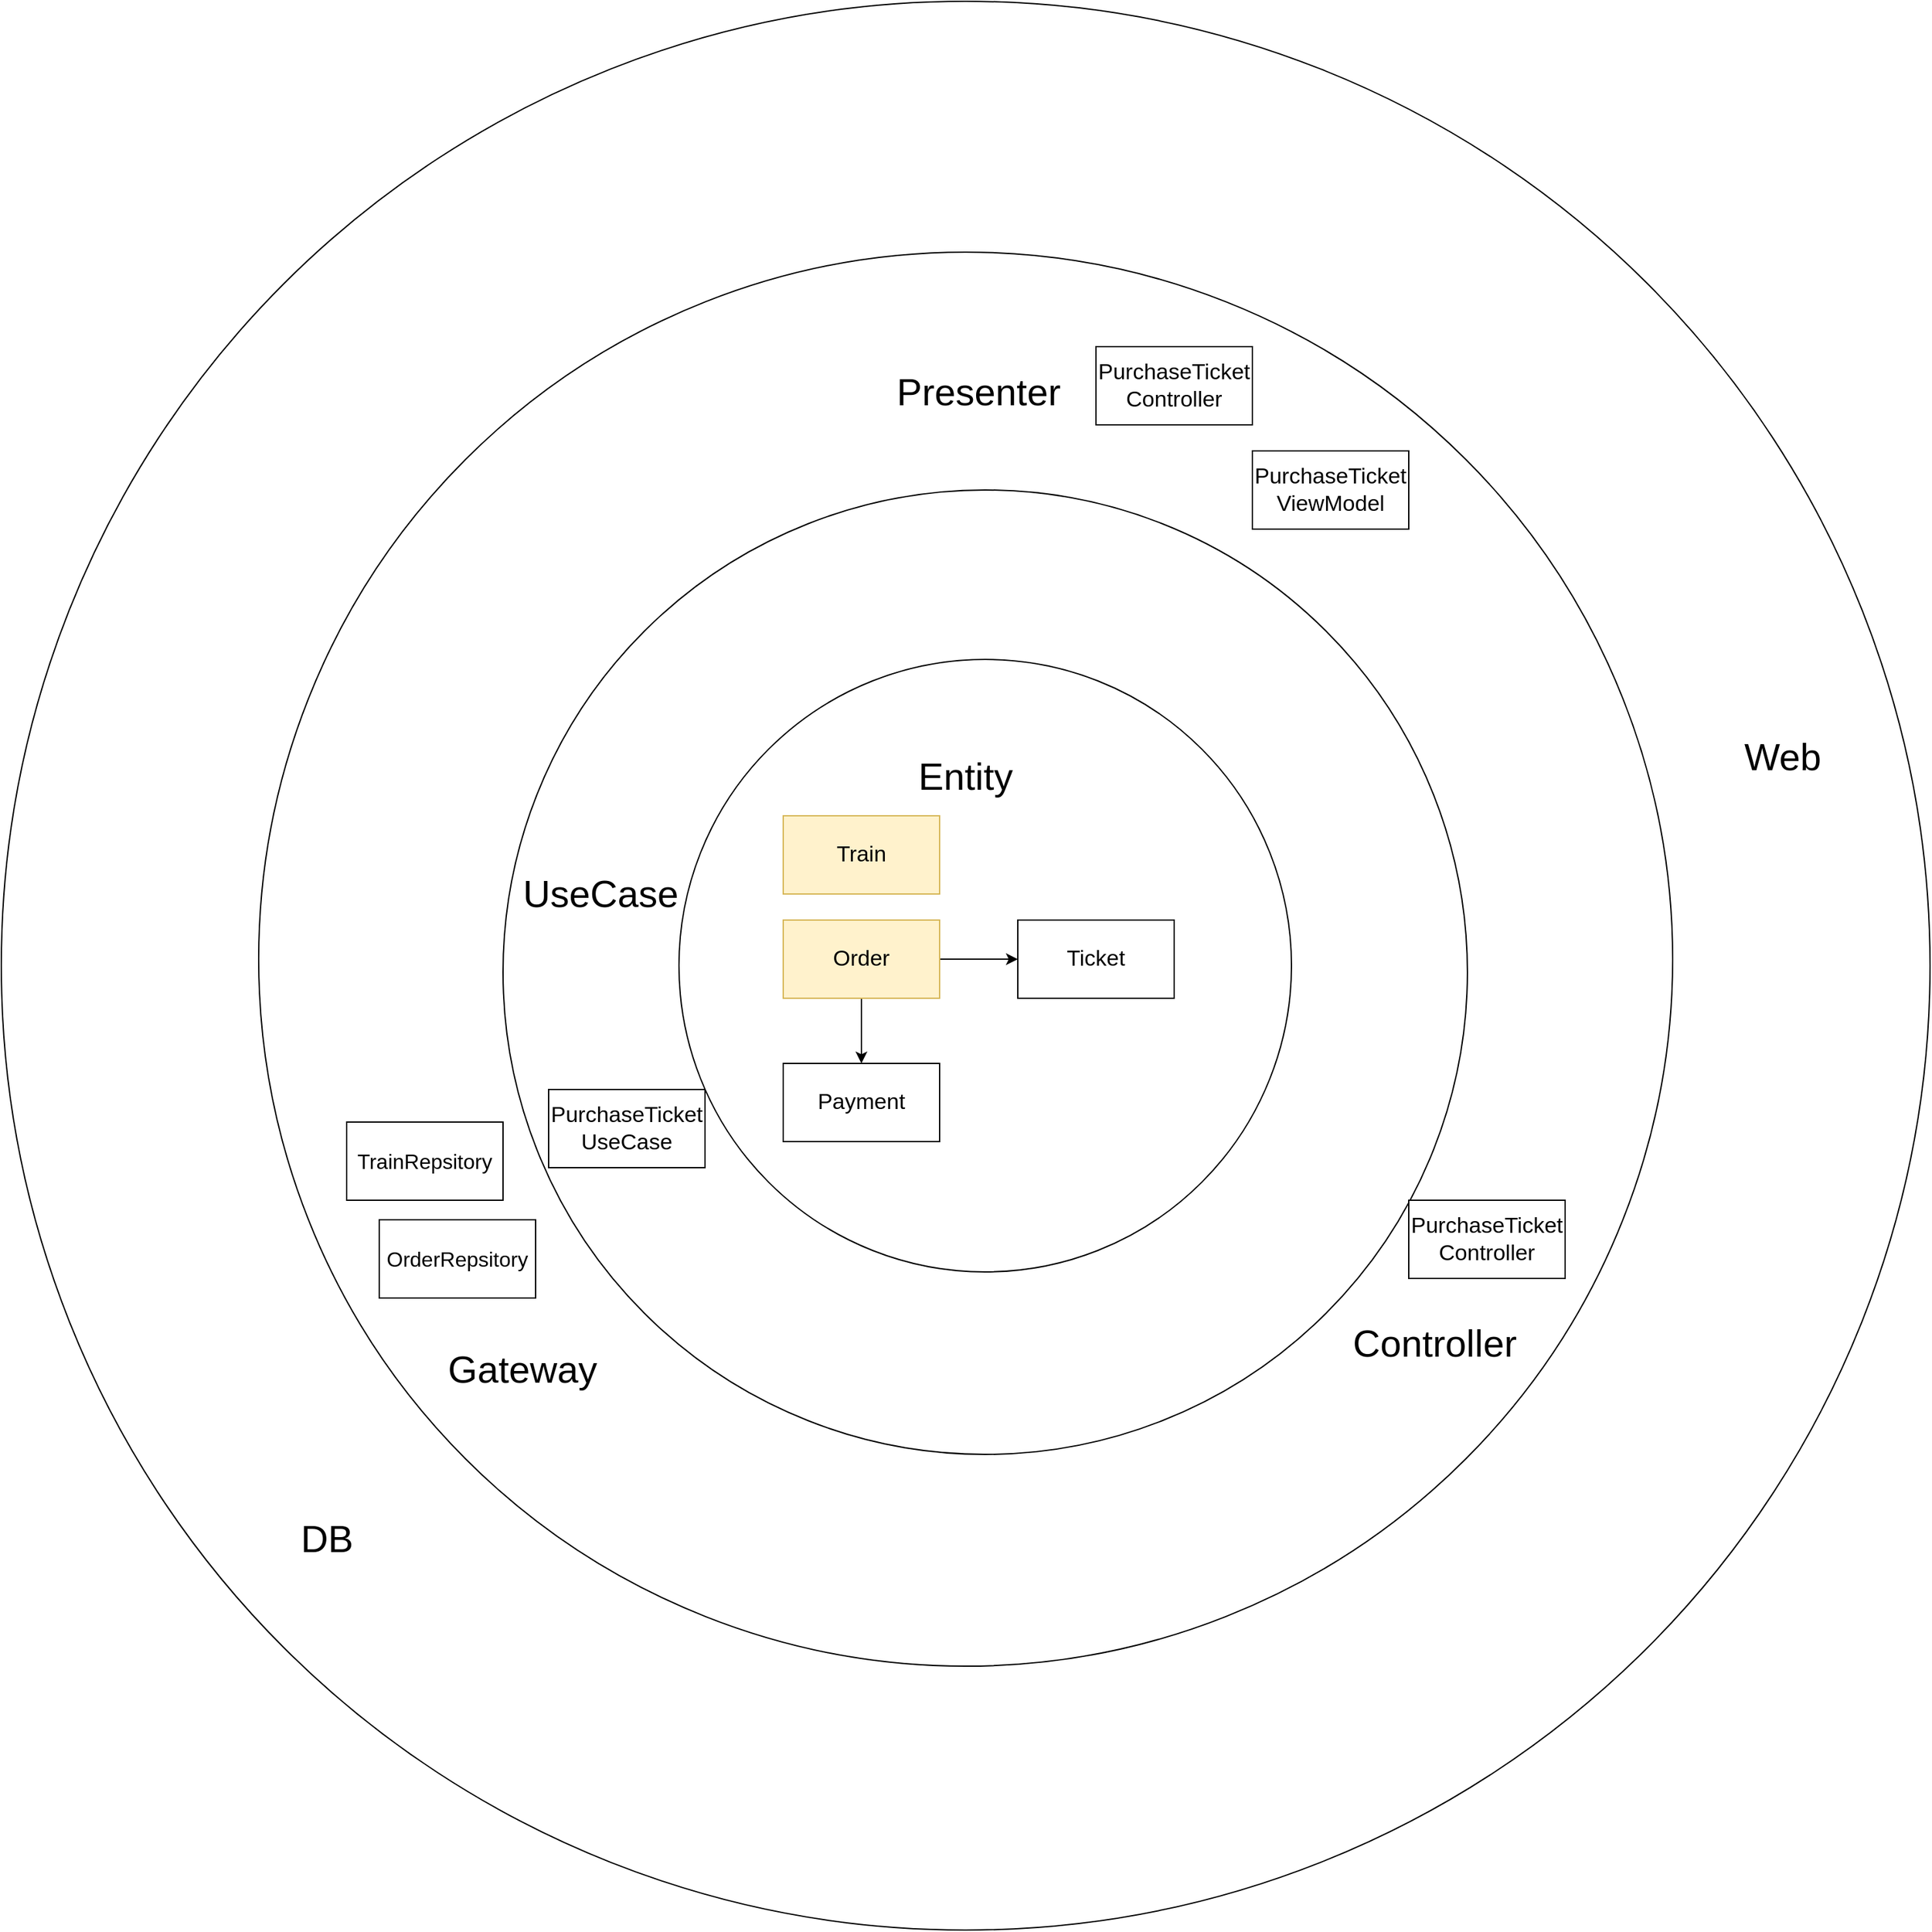 <mxfile version="13.11.0" type="github">
  <diagram id="aH8CXQUUj3t--VkIblzY" name="Page-1">
    <mxGraphModel dx="1381" dy="1471" grid="1" gridSize="10" guides="1" tooltips="1" connect="1" arrows="1" fold="1" page="1" pageScale="1" pageWidth="827" pageHeight="1169" math="0" shadow="0">
      <root>
        <mxCell id="0" />
        <mxCell id="1" parent="0" />
        <mxCell id="bMfVyS6cRSOLJlassMA7-22" value="" style="ellipse;whiteSpace=wrap;html=1;aspect=fixed;" parent="1" vertex="1">
          <mxGeometry x="-520" y="-365" width="1480" height="1480" as="geometry" />
        </mxCell>
        <mxCell id="bMfVyS6cRSOLJlassMA7-18" value="" style="ellipse;whiteSpace=wrap;html=1;aspect=fixed;" parent="1" vertex="1">
          <mxGeometry x="-322.5" y="-172.5" width="1085" height="1085" as="geometry" />
        </mxCell>
        <mxCell id="bMfVyS6cRSOLJlassMA7-9" value="" style="ellipse;whiteSpace=wrap;html=1;aspect=fixed;" parent="1" vertex="1">
          <mxGeometry x="-135" y="10" width="740" height="740" as="geometry" />
        </mxCell>
        <mxCell id="bMfVyS6cRSOLJlassMA7-1" value="" style="ellipse;whiteSpace=wrap;html=1;aspect=fixed;" parent="1" vertex="1">
          <mxGeometry y="140" width="470" height="470" as="geometry" />
        </mxCell>
        <mxCell id="bMfVyS6cRSOLJlassMA7-6" style="edgeStyle=orthogonalEdgeStyle;rounded=0;orthogonalLoop=1;jettySize=auto;html=1;entryX=0;entryY=0.5;entryDx=0;entryDy=0;" parent="1" source="bMfVyS6cRSOLJlassMA7-3" target="bMfVyS6cRSOLJlassMA7-4" edge="1">
          <mxGeometry relative="1" as="geometry" />
        </mxCell>
        <mxCell id="bMfVyS6cRSOLJlassMA7-7" style="edgeStyle=orthogonalEdgeStyle;rounded=0;orthogonalLoop=1;jettySize=auto;html=1;" parent="1" source="bMfVyS6cRSOLJlassMA7-3" target="bMfVyS6cRSOLJlassMA7-5" edge="1">
          <mxGeometry relative="1" as="geometry" />
        </mxCell>
        <mxCell id="bMfVyS6cRSOLJlassMA7-3" value="&lt;font style=&quot;font-size: 17px&quot;&gt;Order&lt;/font&gt;" style="rounded=0;whiteSpace=wrap;html=1;fillColor=#fff2cc;strokeColor=#d6b656;" parent="1" vertex="1">
          <mxGeometry x="80" y="340" width="120" height="60" as="geometry" />
        </mxCell>
        <mxCell id="bMfVyS6cRSOLJlassMA7-4" value="&lt;font style=&quot;font-size: 17px&quot;&gt;Ticket&lt;/font&gt;" style="rounded=0;whiteSpace=wrap;html=1;" parent="1" vertex="1">
          <mxGeometry x="260" y="340" width="120" height="60" as="geometry" />
        </mxCell>
        <mxCell id="bMfVyS6cRSOLJlassMA7-5" value="&lt;font style=&quot;font-size: 17px&quot;&gt;Payment&lt;/font&gt;" style="rounded=0;whiteSpace=wrap;html=1;" parent="1" vertex="1">
          <mxGeometry x="80" y="450" width="120" height="60" as="geometry" />
        </mxCell>
        <mxCell id="bMfVyS6cRSOLJlassMA7-8" value="&lt;font style=&quot;font-size: 29px&quot;&gt;Entity&lt;/font&gt;" style="text;html=1;strokeColor=none;fillColor=none;align=center;verticalAlign=middle;whiteSpace=wrap;rounded=0;" parent="1" vertex="1">
          <mxGeometry x="200" y="220" width="40" height="20" as="geometry" />
        </mxCell>
        <mxCell id="bMfVyS6cRSOLJlassMA7-10" value="&lt;font style=&quot;font-size: 29px&quot;&gt;UseCase&lt;/font&gt;" style="text;html=1;strokeColor=none;fillColor=none;align=center;verticalAlign=middle;whiteSpace=wrap;rounded=0;" parent="1" vertex="1">
          <mxGeometry x="-80" y="310" width="40" height="20" as="geometry" />
        </mxCell>
        <mxCell id="bMfVyS6cRSOLJlassMA7-11" style="edgeStyle=orthogonalEdgeStyle;rounded=0;orthogonalLoop=1;jettySize=auto;html=1;exitX=0.5;exitY=1;exitDx=0;exitDy=0;" parent="1" source="bMfVyS6cRSOLJlassMA7-10" target="bMfVyS6cRSOLJlassMA7-10" edge="1">
          <mxGeometry relative="1" as="geometry" />
        </mxCell>
        <mxCell id="bMfVyS6cRSOLJlassMA7-15" value="&lt;font style=&quot;font-size: 17px&quot;&gt;PurchaseTicket&lt;br&gt;UseCase&lt;/font&gt;" style="rounded=0;whiteSpace=wrap;html=1;" parent="1" vertex="1">
          <mxGeometry x="-100" y="470" width="120" height="60" as="geometry" />
        </mxCell>
        <mxCell id="bMfVyS6cRSOLJlassMA7-19" value="&lt;span style=&quot;font-size: 29px&quot;&gt;Gateway&lt;/span&gt;" style="text;html=1;strokeColor=none;fillColor=none;align=center;verticalAlign=middle;whiteSpace=wrap;rounded=0;" parent="1" vertex="1">
          <mxGeometry x="-140" y="600" width="40" height="170" as="geometry" />
        </mxCell>
        <mxCell id="bMfVyS6cRSOLJlassMA7-20" value="&lt;span style=&quot;font-size: 29px&quot;&gt;Controller&lt;/span&gt;" style="text;html=1;strokeColor=none;fillColor=none;align=center;verticalAlign=middle;whiteSpace=wrap;rounded=0;" parent="1" vertex="1">
          <mxGeometry x="560" y="580" width="40" height="170" as="geometry" />
        </mxCell>
        <mxCell id="bMfVyS6cRSOLJlassMA7-21" value="&lt;span style=&quot;font-size: 29px&quot;&gt;Presenter&lt;/span&gt;" style="text;html=1;strokeColor=none;fillColor=none;align=center;verticalAlign=middle;whiteSpace=wrap;rounded=0;" parent="1" vertex="1">
          <mxGeometry x="210" y="-150" width="40" height="170" as="geometry" />
        </mxCell>
        <mxCell id="bMfVyS6cRSOLJlassMA7-24" value="&lt;span style=&quot;font-size: 29px&quot;&gt;Web&lt;/span&gt;" style="text;html=1;strokeColor=none;fillColor=none;align=center;verticalAlign=middle;whiteSpace=wrap;rounded=0;" parent="1" vertex="1">
          <mxGeometry x="827" y="130" width="40" height="170" as="geometry" />
        </mxCell>
        <mxCell id="bMfVyS6cRSOLJlassMA7-26" value="&lt;span style=&quot;font-size: 29px&quot;&gt;DB&lt;/span&gt;" style="text;html=1;strokeColor=none;fillColor=none;align=center;verticalAlign=middle;whiteSpace=wrap;rounded=0;" parent="1" vertex="1">
          <mxGeometry x="-290" y="730" width="40" height="170" as="geometry" />
        </mxCell>
        <mxCell id="bMfVyS6cRSOLJlassMA7-27" value="&lt;font style=&quot;font-size: 16px&quot;&gt;OrderRepsitory&lt;/font&gt;" style="rounded=0;whiteSpace=wrap;html=1;" parent="1" vertex="1">
          <mxGeometry x="-230" y="570" width="120" height="60" as="geometry" />
        </mxCell>
        <mxCell id="bMfVyS6cRSOLJlassMA7-28" value="&lt;font style=&quot;font-size: 17px&quot;&gt;PurchaseTicket&lt;br&gt;Controller&lt;span style=&quot;color: rgba(0 , 0 , 0 , 0) ; font-family: monospace ; font-size: 0px&quot;&gt;%3CmxGraphModel%3E%3Croot%3E%3CmxCell%20id%3D%220%22%2F%3E%3CmxCell%20id%3D%221%22%20parent%3D%220%22%2F%3E%3CmxCell%20id%3D%222%22%20value%3D%22%26lt%3Bfont%20style%3D%26quot%3Bfont-size%3A%2017px%26quot%3B%26gt%3BPurchaseTicket%26lt%3Bbr%26gt%3BUseCase%26lt%3B%2Ffont%26gt%3B%22%20style%3D%22rounded%3D0%3BwhiteSpace%3Dwrap%3Bhtml%3D1%3B%22%20vertex%3D%221%22%20parent%3D%221%22%3E%3CmxGeometry%20x%3D%22-100%22%20y%3D%22470%22%20width%3D%22120%22%20height%3D%2260%22%20as%3D%22geometry%22%2F%3E%3C%2FmxCell%3E%3C%2Froot%3E%3C%2FmxGraphModel%3E&lt;/span&gt;&lt;br&gt;&lt;/font&gt;" style="rounded=0;whiteSpace=wrap;html=1;" parent="1" vertex="1">
          <mxGeometry x="560" y="555" width="120" height="60" as="geometry" />
        </mxCell>
        <mxCell id="bMfVyS6cRSOLJlassMA7-29" value="&lt;font style=&quot;font-size: 17px&quot;&gt;PurchaseTicket&lt;br&gt;Controller&lt;span style=&quot;color: rgba(0 , 0 , 0 , 0) ; font-family: monospace ; font-size: 0px&quot;&gt;%3CmxGraphModel%3E%3Croot%3E%3CmxCell%20id%3D%220%22%2F%3E%3CmxCell%20id%3D%221%22%20parent%3D%220%22%2F%3E%3CmxCell%20id%3D%222%22%20value%3D%22%26lt%3Bfont%20style%3D%26quot%3Bfont-size%3A%2017px%26quot%3B%26gt%3BPurchaseTicket%26lt%3Bbr%26gt%3BUseCase%26lt%3B%2Ffont%26gt%3B%22%20style%3D%22rounded%3D0%3BwhiteSpace%3Dwrap%3Bhtml%3D1%3B%22%20vertex%3D%221%22%20parent%3D%221%22%3E%3CmxGeometry%20x%3D%22-100%22%20y%3D%22470%22%20width%3D%22120%22%20height%3D%2260%22%20as%3D%22geometry%22%2F%3E%3C%2FmxCell%3E%3C%2Froot%3E%3C%2FmxGraphModel%3E&lt;/span&gt;&lt;br&gt;&lt;/font&gt;" style="rounded=0;whiteSpace=wrap;html=1;" parent="1" vertex="1">
          <mxGeometry x="320" y="-100" width="120" height="60" as="geometry" />
        </mxCell>
        <mxCell id="bMfVyS6cRSOLJlassMA7-30" value="&lt;font&gt;&lt;span style=&quot;font-size: 17px&quot;&gt;PurchaseTicket&lt;/span&gt;&lt;br&gt;&lt;span style=&quot;font-size: 17px&quot;&gt;ViewModel&lt;/span&gt;&lt;span style=&quot;font-size: 0px ; color: rgba(0 , 0 , 0 , 0) ; font-family: monospace&quot;&gt;%3CmxGraphModel%3E%3Croot%3E%3CmxCell%20id%3D%220%22%2F%3E%3CmxCell%20id%3D%221%22%20parent%3D%220%22%2F%3E%3CmxCell%20id%3D%222%22%20value%3D%22%26lt%3Bfont%20style%3D%26quot%3Bfont-size%3A%2017px%26quot%3B%26gt%3BPurchaseTicket%26lt%3Bbr%26gt%3BUseCase%26lt%3B%2Ffont%26gt%3B%22%20style%3D%22rounded%3D0%3BwhiteSpace%3Dwrap%3Bhtml%3D1%3B%22%20vertex%3D%221%22%20parent%3D%221%22%3E%3CmxGeometry%20x%3D%22-100%22%20y%3D%22470%22%20width%3D%22120%22%20height%3D%2260%22%20as%3D%22geometry%22%2F%3E%3C%2FmxCell%3E%3C%2Froot%3E%3C%2FmxGraphModel%3E&lt;/span&gt;&lt;br&gt;&lt;/font&gt;" style="rounded=0;whiteSpace=wrap;html=1;" parent="1" vertex="1">
          <mxGeometry x="440" y="-20" width="120" height="60" as="geometry" />
        </mxCell>
        <mxCell id="i7cBPmcILT2XyfaTb8mA-1" value="&lt;font style=&quot;font-size: 17px&quot;&gt;Train&lt;/font&gt;" style="rounded=0;whiteSpace=wrap;html=1;fillColor=#fff2cc;strokeColor=#d6b656;" vertex="1" parent="1">
          <mxGeometry x="80" y="260" width="120" height="60" as="geometry" />
        </mxCell>
        <mxCell id="i7cBPmcILT2XyfaTb8mA-2" value="&lt;font style=&quot;font-size: 16px&quot;&gt;TrainRepsitory&lt;/font&gt;" style="rounded=0;whiteSpace=wrap;html=1;" vertex="1" parent="1">
          <mxGeometry x="-255" y="495" width="120" height="60" as="geometry" />
        </mxCell>
      </root>
    </mxGraphModel>
  </diagram>
</mxfile>
